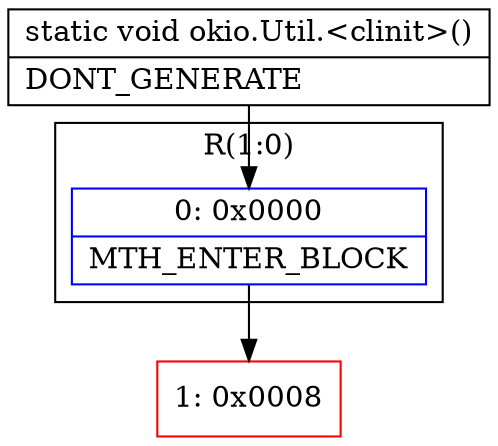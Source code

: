 digraph "CFG forokio.Util.\<clinit\>()V" {
subgraph cluster_Region_886814944 {
label = "R(1:0)";
node [shape=record,color=blue];
Node_0 [shape=record,label="{0\:\ 0x0000|MTH_ENTER_BLOCK\l}"];
}
Node_1 [shape=record,color=red,label="{1\:\ 0x0008}"];
MethodNode[shape=record,label="{static void okio.Util.\<clinit\>()  | DONT_GENERATE\l}"];
MethodNode -> Node_0;
Node_0 -> Node_1;
}

